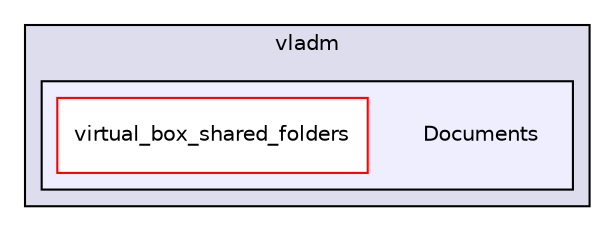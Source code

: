digraph "C:/Users/vladm/Documents" {
  compound=true
  node [ fontsize="10", fontname="Helvetica"];
  edge [ labelfontsize="10", labelfontname="Helvetica"];
  subgraph clusterdir_bbaaa58e6f69e592fdbf9ee7c55369a4 {
    graph [ bgcolor="#ddddee", pencolor="black", label="vladm" fontname="Helvetica", fontsize="10", URL="dir_bbaaa58e6f69e592fdbf9ee7c55369a4.html"]
  subgraph clusterdir_4aab2117e51f805414357e311dac8e36 {
    graph [ bgcolor="#eeeeff", pencolor="black", label="" URL="dir_4aab2117e51f805414357e311dac8e36.html"];
    dir_4aab2117e51f805414357e311dac8e36 [shape=plaintext label="Documents"];
    dir_9358baad31ee956f2cf4bf1ff4aae500 [shape=box label="virtual_box_shared_folders" color="red" fillcolor="white" style="filled" URL="dir_9358baad31ee956f2cf4bf1ff4aae500.html"];
  }
  }
}

